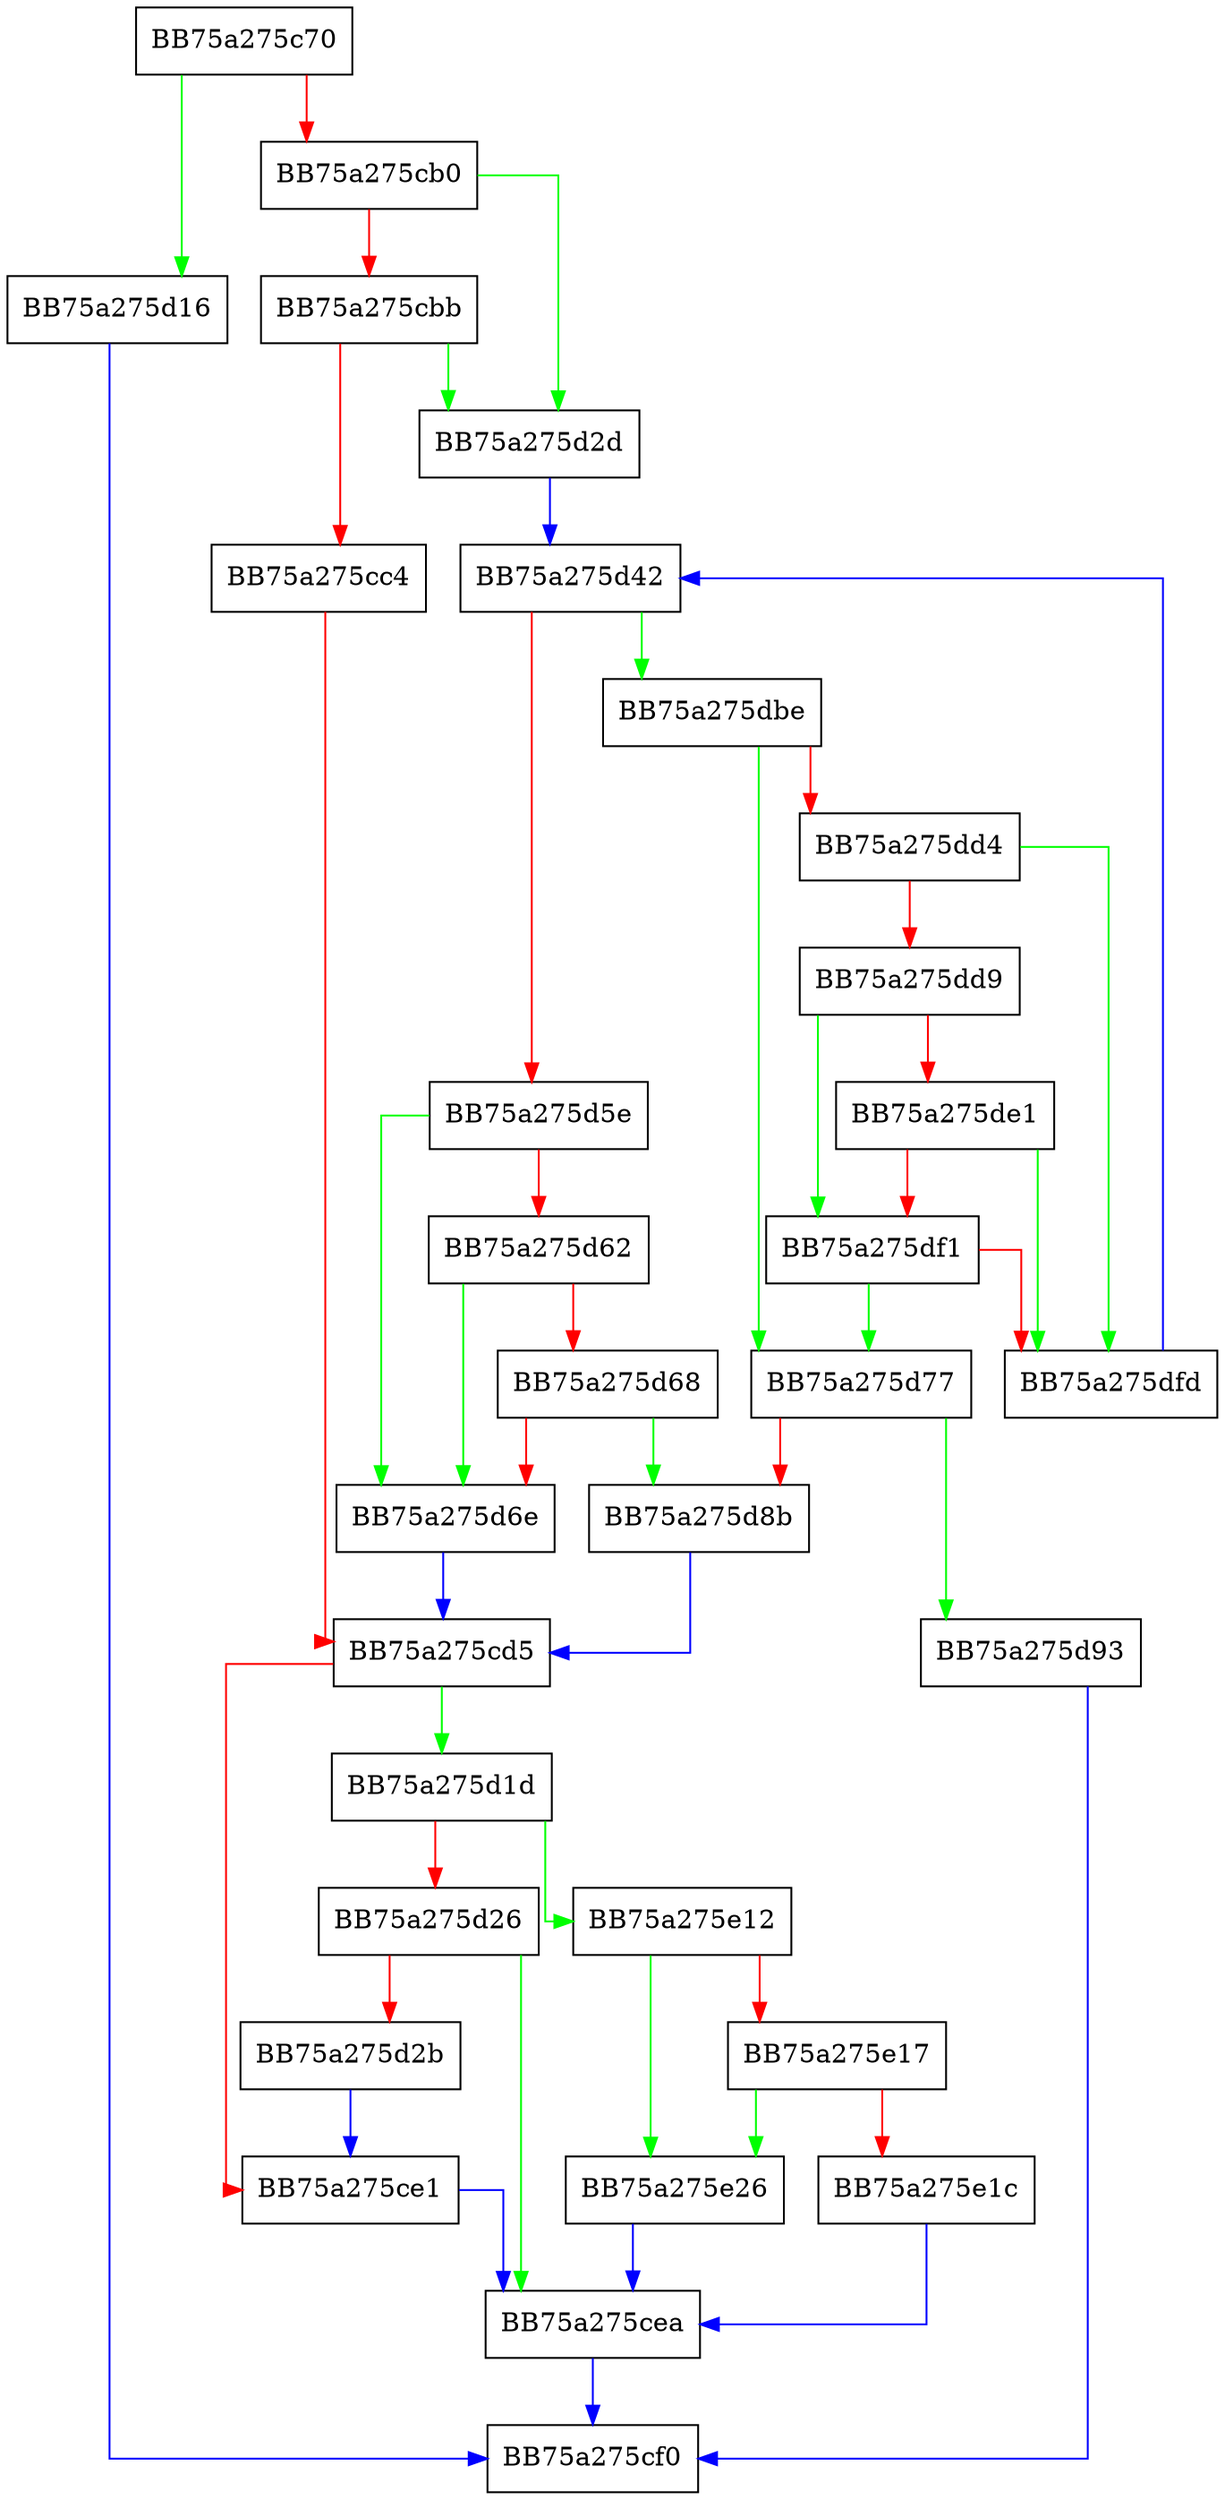digraph winAccess {
  node [shape="box"];
  graph [splines=ortho];
  BB75a275c70 -> BB75a275d16 [color="green"];
  BB75a275c70 -> BB75a275cb0 [color="red"];
  BB75a275cb0 -> BB75a275d2d [color="green"];
  BB75a275cb0 -> BB75a275cbb [color="red"];
  BB75a275cbb -> BB75a275d2d [color="green"];
  BB75a275cbb -> BB75a275cc4 [color="red"];
  BB75a275cc4 -> BB75a275cd5 [color="red"];
  BB75a275cd5 -> BB75a275d1d [color="green"];
  BB75a275cd5 -> BB75a275ce1 [color="red"];
  BB75a275ce1 -> BB75a275cea [color="blue"];
  BB75a275cea -> BB75a275cf0 [color="blue"];
  BB75a275d16 -> BB75a275cf0 [color="blue"];
  BB75a275d1d -> BB75a275e12 [color="green"];
  BB75a275d1d -> BB75a275d26 [color="red"];
  BB75a275d26 -> BB75a275cea [color="green"];
  BB75a275d26 -> BB75a275d2b [color="red"];
  BB75a275d2b -> BB75a275ce1 [color="blue"];
  BB75a275d2d -> BB75a275d42 [color="blue"];
  BB75a275d42 -> BB75a275dbe [color="green"];
  BB75a275d42 -> BB75a275d5e [color="red"];
  BB75a275d5e -> BB75a275d6e [color="green"];
  BB75a275d5e -> BB75a275d62 [color="red"];
  BB75a275d62 -> BB75a275d6e [color="green"];
  BB75a275d62 -> BB75a275d68 [color="red"];
  BB75a275d68 -> BB75a275d8b [color="green"];
  BB75a275d68 -> BB75a275d6e [color="red"];
  BB75a275d6e -> BB75a275cd5 [color="blue"];
  BB75a275d77 -> BB75a275d93 [color="green"];
  BB75a275d77 -> BB75a275d8b [color="red"];
  BB75a275d8b -> BB75a275cd5 [color="blue"];
  BB75a275d93 -> BB75a275cf0 [color="blue"];
  BB75a275dbe -> BB75a275d77 [color="green"];
  BB75a275dbe -> BB75a275dd4 [color="red"];
  BB75a275dd4 -> BB75a275dfd [color="green"];
  BB75a275dd4 -> BB75a275dd9 [color="red"];
  BB75a275dd9 -> BB75a275df1 [color="green"];
  BB75a275dd9 -> BB75a275de1 [color="red"];
  BB75a275de1 -> BB75a275dfd [color="green"];
  BB75a275de1 -> BB75a275df1 [color="red"];
  BB75a275df1 -> BB75a275d77 [color="green"];
  BB75a275df1 -> BB75a275dfd [color="red"];
  BB75a275dfd -> BB75a275d42 [color="blue"];
  BB75a275e12 -> BB75a275e26 [color="green"];
  BB75a275e12 -> BB75a275e17 [color="red"];
  BB75a275e17 -> BB75a275e26 [color="green"];
  BB75a275e17 -> BB75a275e1c [color="red"];
  BB75a275e1c -> BB75a275cea [color="blue"];
  BB75a275e26 -> BB75a275cea [color="blue"];
}